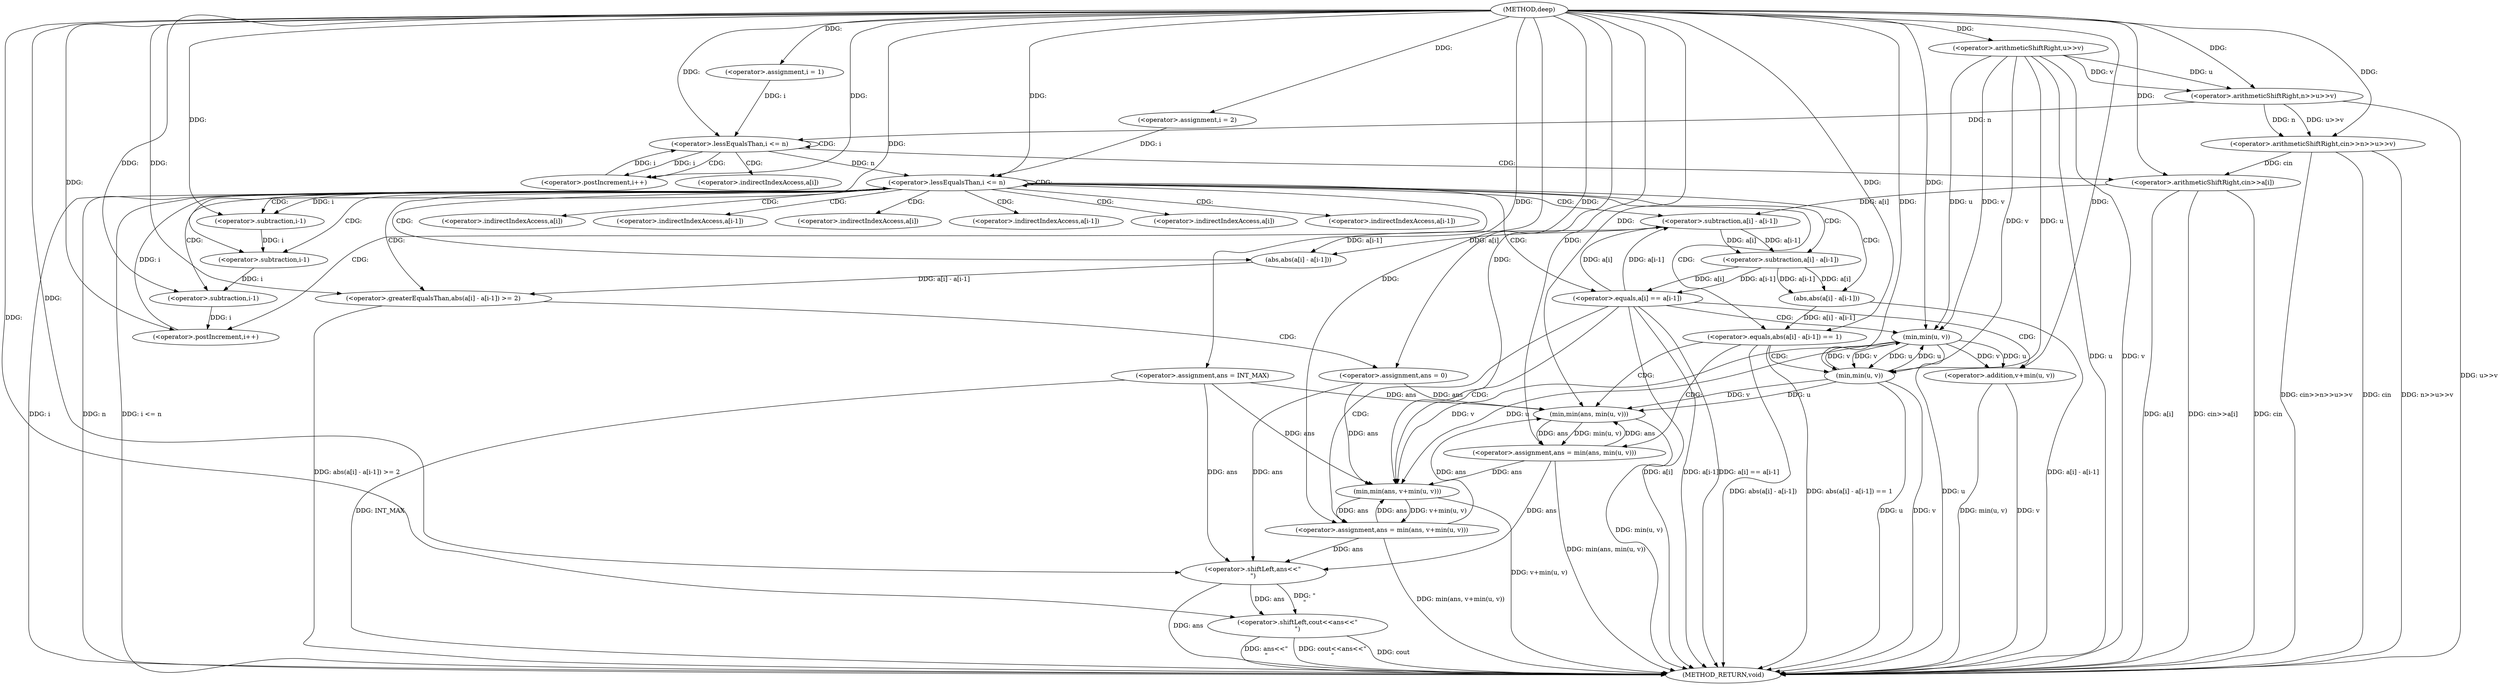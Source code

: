 digraph "deep" {  
"1000102" [label = "(METHOD,deep)" ]
"1000206" [label = "(METHOD_RETURN,void)" ]
"1000107" [label = "(<operator>.arithmeticShiftRight,cin>>n>>u>>v)" ]
"1000132" [label = "(<operator>.assignment,ans = INT_MAX)" ]
"1000201" [label = "(<operator>.shiftLeft,cout<<ans<<\"\n\")" ]
"1000117" [label = "(<operator>.assignment,i = 1)" ]
"1000120" [label = "(<operator>.lessEqualsThan,i <= n)" ]
"1000123" [label = "(<operator>.postIncrement,i++)" ]
"1000137" [label = "(<operator>.assignment,i = 2)" ]
"1000140" [label = "(<operator>.lessEqualsThan,i <= n)" ]
"1000143" [label = "(<operator>.postIncrement,i++)" ]
"1000109" [label = "(<operator>.arithmeticShiftRight,n>>u>>v)" ]
"1000126" [label = "(<operator>.arithmeticShiftRight,cin>>a[i])" ]
"1000203" [label = "(<operator>.shiftLeft,ans<<\"\n\")" ]
"1000111" [label = "(<operator>.arithmeticShiftRight,u>>v)" ]
"1000147" [label = "(<operator>.greaterEqualsThan,abs(a[i] - a[i-1]) >= 2)" ]
"1000159" [label = "(<operator>.assignment,ans = 0)" ]
"1000163" [label = "(<operator>.equals,abs(a[i] - a[i-1]) == 1)" ]
"1000175" [label = "(<operator>.assignment,ans = min(ans, min(u, v)))" ]
"1000183" [label = "(<operator>.equals,a[i] == a[i-1])" ]
"1000192" [label = "(<operator>.assignment,ans = min(ans, v+min(u, v)))" ]
"1000148" [label = "(abs,abs(a[i] - a[i-1]))" ]
"1000164" [label = "(abs,abs(a[i] - a[i-1]))" ]
"1000177" [label = "(min,min(ans, min(u, v)))" ]
"1000194" [label = "(min,min(ans, v+min(u, v)))" ]
"1000149" [label = "(<operator>.subtraction,a[i] - a[i-1])" ]
"1000165" [label = "(<operator>.subtraction,a[i] - a[i-1])" ]
"1000179" [label = "(min,min(u, v))" ]
"1000189" [label = "(<operator>.subtraction,i-1)" ]
"1000196" [label = "(<operator>.addition,v+min(u, v))" ]
"1000198" [label = "(min,min(u, v))" ]
"1000155" [label = "(<operator>.subtraction,i-1)" ]
"1000171" [label = "(<operator>.subtraction,i-1)" ]
"1000128" [label = "(<operator>.indirectIndexAccess,a[i])" ]
"1000184" [label = "(<operator>.indirectIndexAccess,a[i])" ]
"1000187" [label = "(<operator>.indirectIndexAccess,a[i-1])" ]
"1000150" [label = "(<operator>.indirectIndexAccess,a[i])" ]
"1000153" [label = "(<operator>.indirectIndexAccess,a[i-1])" ]
"1000166" [label = "(<operator>.indirectIndexAccess,a[i])" ]
"1000169" [label = "(<operator>.indirectIndexAccess,a[i-1])" ]
  "1000107" -> "1000206"  [ label = "DDG: cin"] 
  "1000111" -> "1000206"  [ label = "DDG: u"] 
  "1000111" -> "1000206"  [ label = "DDG: v"] 
  "1000109" -> "1000206"  [ label = "DDG: u>>v"] 
  "1000107" -> "1000206"  [ label = "DDG: n>>u>>v"] 
  "1000107" -> "1000206"  [ label = "DDG: cin>>n>>u>>v"] 
  "1000140" -> "1000206"  [ label = "DDG: i"] 
  "1000140" -> "1000206"  [ label = "DDG: n"] 
  "1000140" -> "1000206"  [ label = "DDG: i <= n"] 
  "1000203" -> "1000206"  [ label = "DDG: ans"] 
  "1000201" -> "1000206"  [ label = "DDG: ans<<\"\n\""] 
  "1000201" -> "1000206"  [ label = "DDG: cout<<ans<<\"\n\""] 
  "1000147" -> "1000206"  [ label = "DDG: abs(a[i] - a[i-1]) >= 2"] 
  "1000164" -> "1000206"  [ label = "DDG: a[i] - a[i-1]"] 
  "1000163" -> "1000206"  [ label = "DDG: abs(a[i] - a[i-1])"] 
  "1000163" -> "1000206"  [ label = "DDG: abs(a[i] - a[i-1]) == 1"] 
  "1000179" -> "1000206"  [ label = "DDG: u"] 
  "1000179" -> "1000206"  [ label = "DDG: v"] 
  "1000177" -> "1000206"  [ label = "DDG: min(u, v)"] 
  "1000175" -> "1000206"  [ label = "DDG: min(ans, min(u, v))"] 
  "1000183" -> "1000206"  [ label = "DDG: a[i]"] 
  "1000183" -> "1000206"  [ label = "DDG: a[i-1]"] 
  "1000183" -> "1000206"  [ label = "DDG: a[i] == a[i-1]"] 
  "1000196" -> "1000206"  [ label = "DDG: v"] 
  "1000198" -> "1000206"  [ label = "DDG: u"] 
  "1000196" -> "1000206"  [ label = "DDG: min(u, v)"] 
  "1000194" -> "1000206"  [ label = "DDG: v+min(u, v)"] 
  "1000192" -> "1000206"  [ label = "DDG: min(ans, v+min(u, v))"] 
  "1000126" -> "1000206"  [ label = "DDG: cin"] 
  "1000126" -> "1000206"  [ label = "DDG: a[i]"] 
  "1000126" -> "1000206"  [ label = "DDG: cin>>a[i]"] 
  "1000201" -> "1000206"  [ label = "DDG: cout"] 
  "1000132" -> "1000206"  [ label = "DDG: INT_MAX"] 
  "1000102" -> "1000132"  [ label = "DDG: "] 
  "1000102" -> "1000107"  [ label = "DDG: "] 
  "1000109" -> "1000107"  [ label = "DDG: n"] 
  "1000109" -> "1000107"  [ label = "DDG: u>>v"] 
  "1000102" -> "1000117"  [ label = "DDG: "] 
  "1000102" -> "1000137"  [ label = "DDG: "] 
  "1000102" -> "1000201"  [ label = "DDG: "] 
  "1000203" -> "1000201"  [ label = "DDG: \"\n\""] 
  "1000203" -> "1000201"  [ label = "DDG: ans"] 
  "1000102" -> "1000109"  [ label = "DDG: "] 
  "1000111" -> "1000109"  [ label = "DDG: u"] 
  "1000111" -> "1000109"  [ label = "DDG: v"] 
  "1000117" -> "1000120"  [ label = "DDG: i"] 
  "1000123" -> "1000120"  [ label = "DDG: i"] 
  "1000102" -> "1000120"  [ label = "DDG: "] 
  "1000109" -> "1000120"  [ label = "DDG: n"] 
  "1000120" -> "1000123"  [ label = "DDG: i"] 
  "1000102" -> "1000123"  [ label = "DDG: "] 
  "1000137" -> "1000140"  [ label = "DDG: i"] 
  "1000143" -> "1000140"  [ label = "DDG: i"] 
  "1000102" -> "1000140"  [ label = "DDG: "] 
  "1000120" -> "1000140"  [ label = "DDG: n"] 
  "1000189" -> "1000143"  [ label = "DDG: i"] 
  "1000102" -> "1000143"  [ label = "DDG: "] 
  "1000132" -> "1000203"  [ label = "DDG: ans"] 
  "1000159" -> "1000203"  [ label = "DDG: ans"] 
  "1000175" -> "1000203"  [ label = "DDG: ans"] 
  "1000192" -> "1000203"  [ label = "DDG: ans"] 
  "1000102" -> "1000203"  [ label = "DDG: "] 
  "1000102" -> "1000111"  [ label = "DDG: "] 
  "1000107" -> "1000126"  [ label = "DDG: cin"] 
  "1000102" -> "1000126"  [ label = "DDG: "] 
  "1000102" -> "1000159"  [ label = "DDG: "] 
  "1000177" -> "1000175"  [ label = "DDG: min(u, v)"] 
  "1000177" -> "1000175"  [ label = "DDG: ans"] 
  "1000194" -> "1000192"  [ label = "DDG: ans"] 
  "1000194" -> "1000192"  [ label = "DDG: v+min(u, v)"] 
  "1000148" -> "1000147"  [ label = "DDG: a[i] - a[i-1]"] 
  "1000102" -> "1000147"  [ label = "DDG: "] 
  "1000164" -> "1000163"  [ label = "DDG: a[i] - a[i-1]"] 
  "1000102" -> "1000163"  [ label = "DDG: "] 
  "1000102" -> "1000175"  [ label = "DDG: "] 
  "1000165" -> "1000183"  [ label = "DDG: a[i]"] 
  "1000165" -> "1000183"  [ label = "DDG: a[i-1]"] 
  "1000102" -> "1000192"  [ label = "DDG: "] 
  "1000149" -> "1000148"  [ label = "DDG: a[i-1]"] 
  "1000149" -> "1000148"  [ label = "DDG: a[i]"] 
  "1000165" -> "1000164"  [ label = "DDG: a[i]"] 
  "1000165" -> "1000164"  [ label = "DDG: a[i-1]"] 
  "1000132" -> "1000177"  [ label = "DDG: ans"] 
  "1000159" -> "1000177"  [ label = "DDG: ans"] 
  "1000175" -> "1000177"  [ label = "DDG: ans"] 
  "1000192" -> "1000177"  [ label = "DDG: ans"] 
  "1000102" -> "1000177"  [ label = "DDG: "] 
  "1000179" -> "1000177"  [ label = "DDG: u"] 
  "1000179" -> "1000177"  [ label = "DDG: v"] 
  "1000132" -> "1000194"  [ label = "DDG: ans"] 
  "1000159" -> "1000194"  [ label = "DDG: ans"] 
  "1000175" -> "1000194"  [ label = "DDG: ans"] 
  "1000192" -> "1000194"  [ label = "DDG: ans"] 
  "1000102" -> "1000194"  [ label = "DDG: "] 
  "1000198" -> "1000194"  [ label = "DDG: v"] 
  "1000198" -> "1000194"  [ label = "DDG: u"] 
  "1000183" -> "1000149"  [ label = "DDG: a[i]"] 
  "1000126" -> "1000149"  [ label = "DDG: a[i]"] 
  "1000183" -> "1000149"  [ label = "DDG: a[i-1]"] 
  "1000149" -> "1000165"  [ label = "DDG: a[i]"] 
  "1000149" -> "1000165"  [ label = "DDG: a[i-1]"] 
  "1000111" -> "1000179"  [ label = "DDG: u"] 
  "1000198" -> "1000179"  [ label = "DDG: u"] 
  "1000102" -> "1000179"  [ label = "DDG: "] 
  "1000111" -> "1000179"  [ label = "DDG: v"] 
  "1000198" -> "1000179"  [ label = "DDG: v"] 
  "1000171" -> "1000189"  [ label = "DDG: i"] 
  "1000102" -> "1000189"  [ label = "DDG: "] 
  "1000198" -> "1000196"  [ label = "DDG: v"] 
  "1000102" -> "1000196"  [ label = "DDG: "] 
  "1000198" -> "1000196"  [ label = "DDG: u"] 
  "1000111" -> "1000198"  [ label = "DDG: u"] 
  "1000179" -> "1000198"  [ label = "DDG: u"] 
  "1000102" -> "1000198"  [ label = "DDG: "] 
  "1000111" -> "1000198"  [ label = "DDG: v"] 
  "1000179" -> "1000198"  [ label = "DDG: v"] 
  "1000140" -> "1000155"  [ label = "DDG: i"] 
  "1000102" -> "1000155"  [ label = "DDG: "] 
  "1000155" -> "1000171"  [ label = "DDG: i"] 
  "1000102" -> "1000171"  [ label = "DDG: "] 
  "1000120" -> "1000128"  [ label = "CDG: "] 
  "1000120" -> "1000120"  [ label = "CDG: "] 
  "1000120" -> "1000126"  [ label = "CDG: "] 
  "1000120" -> "1000123"  [ label = "CDG: "] 
  "1000140" -> "1000153"  [ label = "CDG: "] 
  "1000140" -> "1000164"  [ label = "CDG: "] 
  "1000140" -> "1000150"  [ label = "CDG: "] 
  "1000140" -> "1000166"  [ label = "CDG: "] 
  "1000140" -> "1000148"  [ label = "CDG: "] 
  "1000140" -> "1000183"  [ label = "CDG: "] 
  "1000140" -> "1000165"  [ label = "CDG: "] 
  "1000140" -> "1000149"  [ label = "CDG: "] 
  "1000140" -> "1000189"  [ label = "CDG: "] 
  "1000140" -> "1000169"  [ label = "CDG: "] 
  "1000140" -> "1000163"  [ label = "CDG: "] 
  "1000140" -> "1000143"  [ label = "CDG: "] 
  "1000140" -> "1000155"  [ label = "CDG: "] 
  "1000140" -> "1000147"  [ label = "CDG: "] 
  "1000140" -> "1000171"  [ label = "CDG: "] 
  "1000140" -> "1000184"  [ label = "CDG: "] 
  "1000140" -> "1000187"  [ label = "CDG: "] 
  "1000140" -> "1000140"  [ label = "CDG: "] 
  "1000147" -> "1000159"  [ label = "CDG: "] 
  "1000163" -> "1000175"  [ label = "CDG: "] 
  "1000163" -> "1000179"  [ label = "CDG: "] 
  "1000163" -> "1000177"  [ label = "CDG: "] 
  "1000183" -> "1000196"  [ label = "CDG: "] 
  "1000183" -> "1000194"  [ label = "CDG: "] 
  "1000183" -> "1000192"  [ label = "CDG: "] 
  "1000183" -> "1000198"  [ label = "CDG: "] 
}
